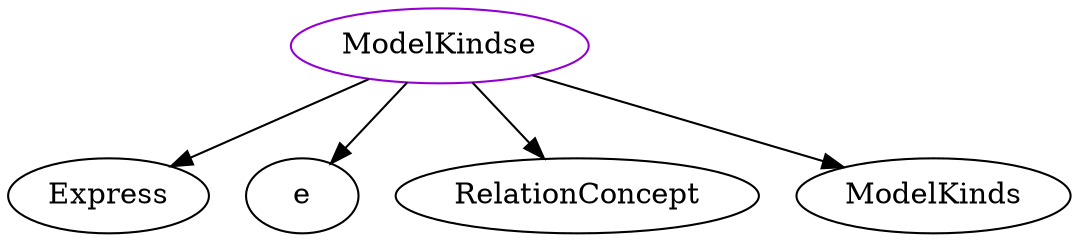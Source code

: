 digraph modelkindse{
ModelKindse	[shape=oval, color=darkviolet, label="ModelKindse"];
ModelKindse -> Express;
ModelKindse -> e;
ModelKindse -> RelationConcept;
ModelKindse -> ModelKinds;
}
